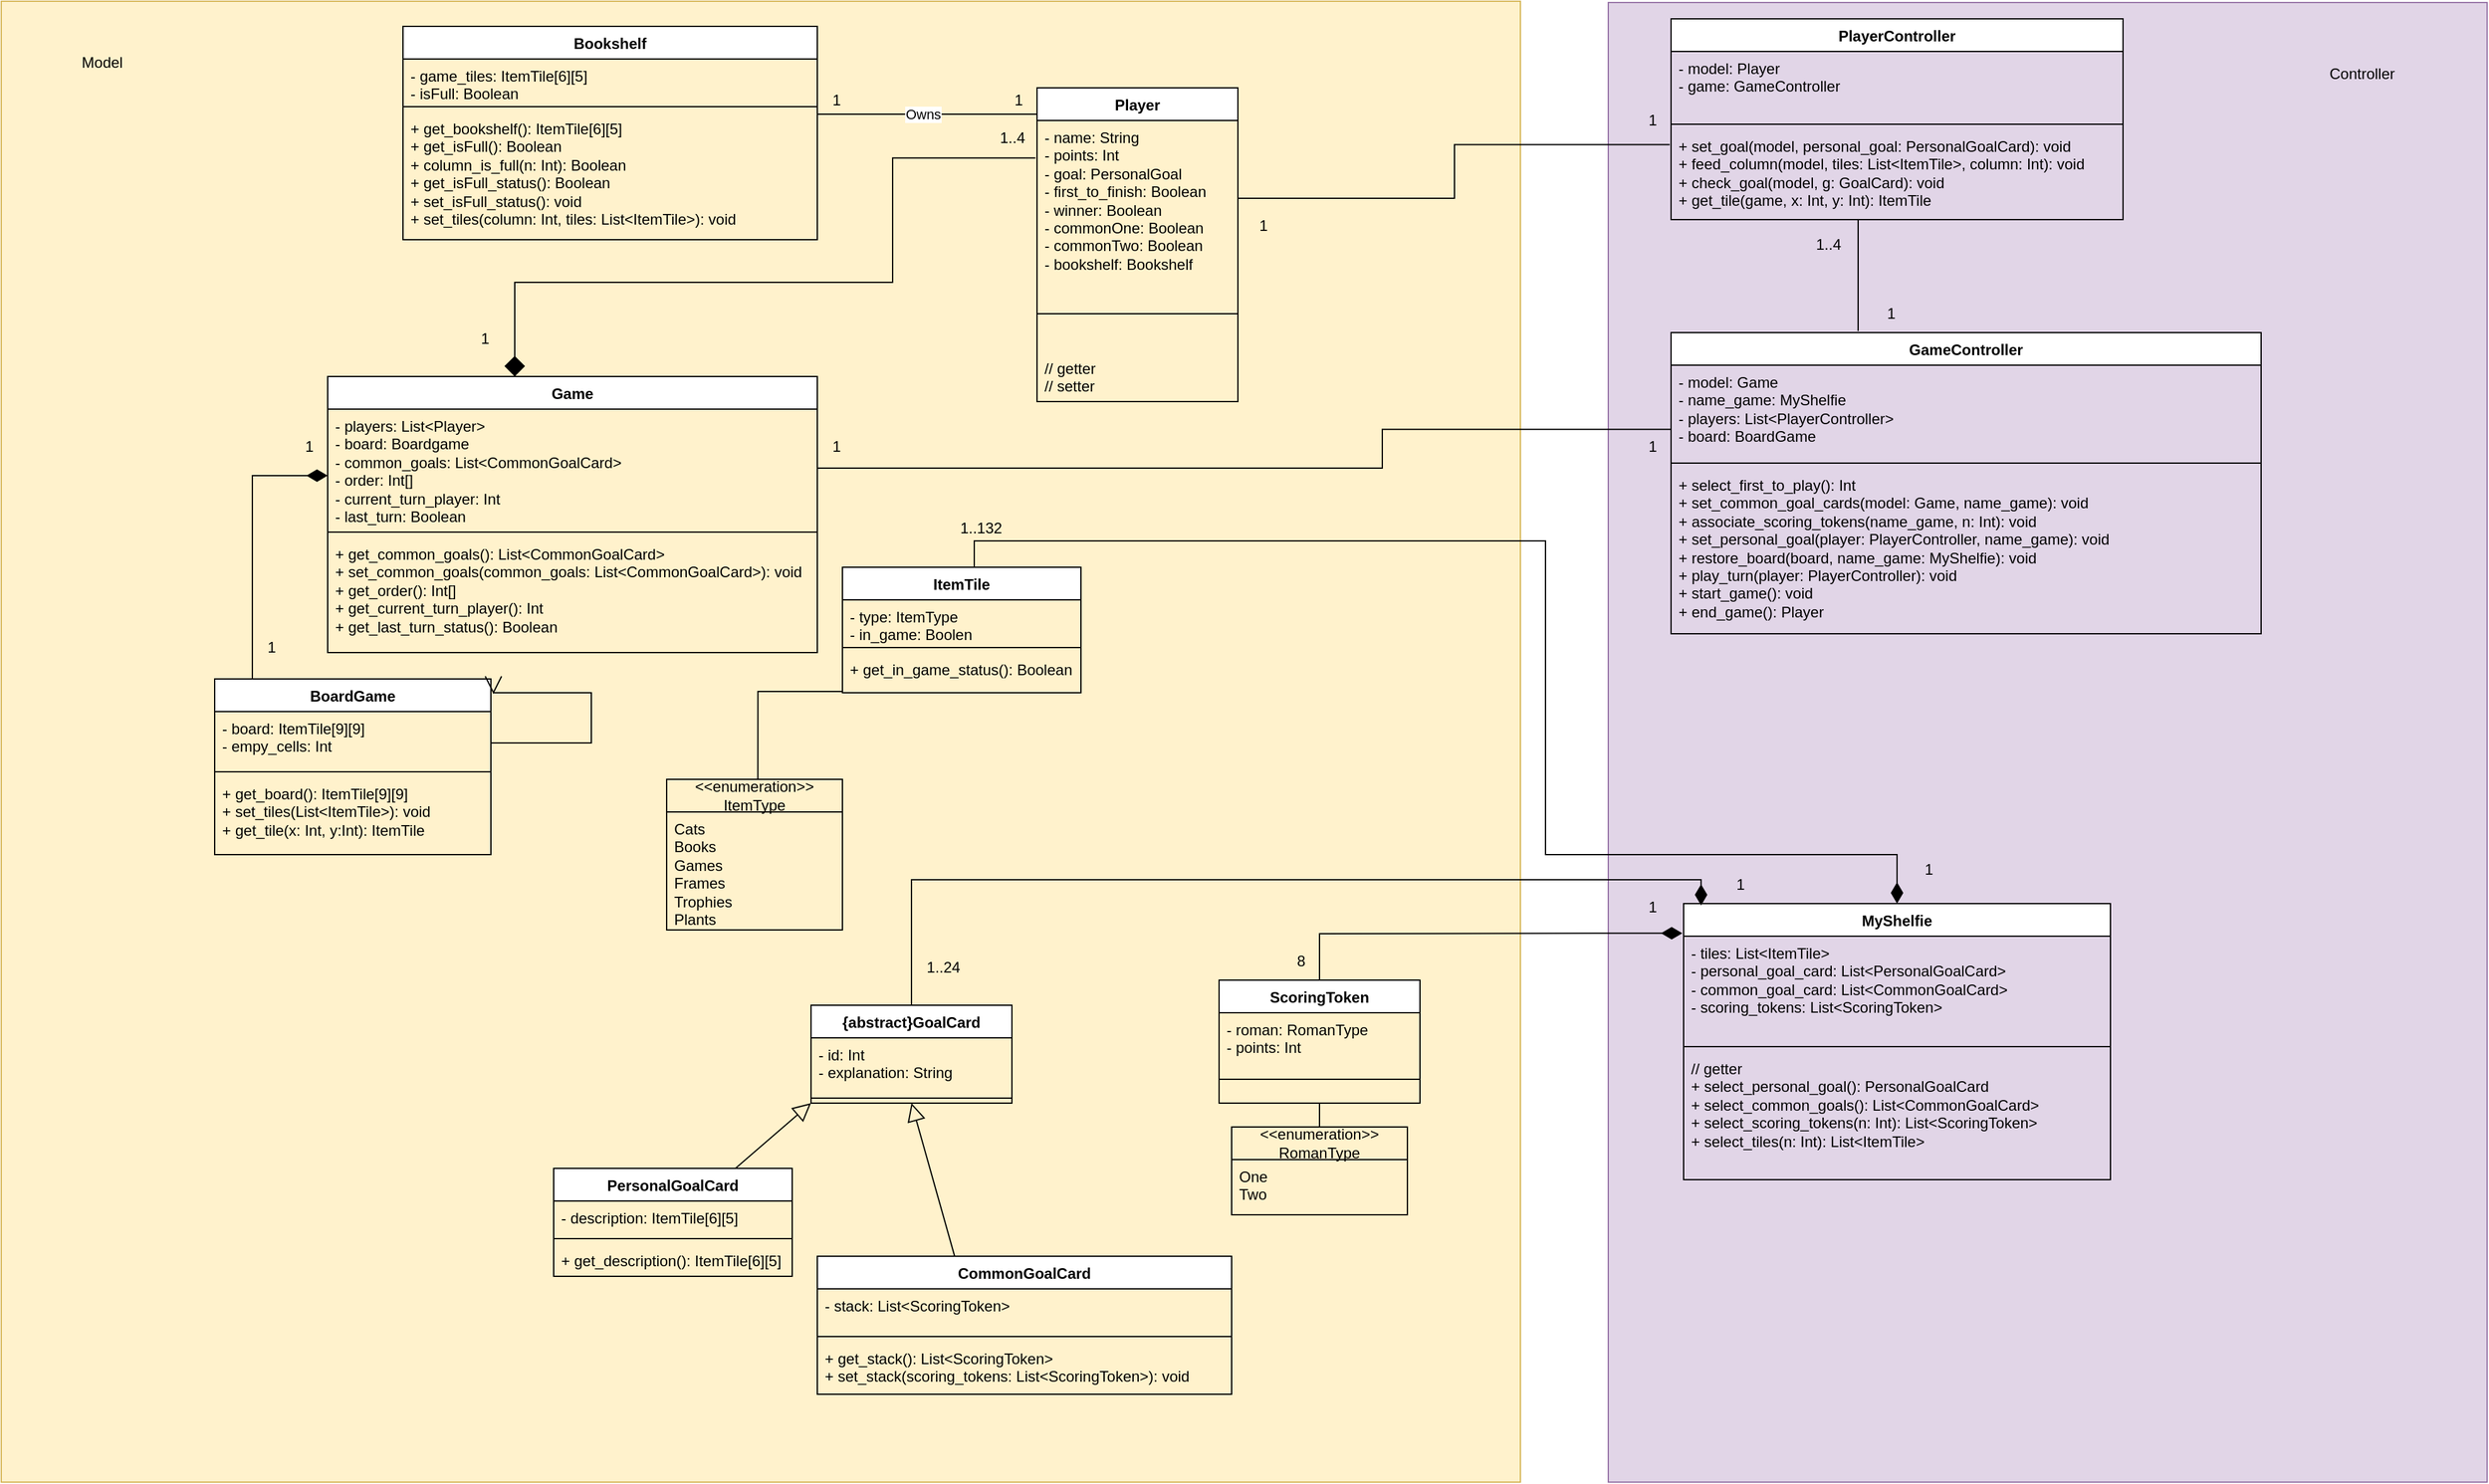 <mxfile version="21.1.0" type="device">
  <diagram id="C5RBs43oDa-KdzZeNtuy" name="Page-1">
    <mxGraphModel dx="2447" dy="657" grid="1" gridSize="10" guides="1" tooltips="1" connect="1" arrows="1" fold="1" page="1" pageScale="1" pageWidth="1200" pageHeight="1920" math="0" shadow="0">
      <root>
        <mxCell id="WIyWlLk6GJQsqaUBKTNV-0" />
        <mxCell id="WIyWlLk6GJQsqaUBKTNV-1" parent="WIyWlLk6GJQsqaUBKTNV-0" />
        <mxCell id="LxCdEj3KhAn1owsQFWz7-55" value="" style="rounded=0;whiteSpace=wrap;html=1;fillColor=#e1d5e7;strokeColor=#9673a6;" parent="WIyWlLk6GJQsqaUBKTNV-1" vertex="1">
          <mxGeometry x="120" y="101" width="700" height="1179" as="geometry" />
        </mxCell>
        <mxCell id="LxCdEj3KhAn1owsQFWz7-54" value="" style="rounded=0;whiteSpace=wrap;html=1;fillColor=#fff2cc;strokeColor=#d6b656;" parent="WIyWlLk6GJQsqaUBKTNV-1" vertex="1">
          <mxGeometry x="-1160" y="100" width="1210" height="1180" as="geometry" />
        </mxCell>
        <mxCell id="F1TSZy9JPkjAj7uRSwjA-4" value="GameController" style="swimlane;fontStyle=1;align=center;verticalAlign=top;childLayout=stackLayout;horizontal=1;startSize=26;horizontalStack=0;resizeParent=1;resizeParentMax=0;resizeLast=0;collapsible=1;marginBottom=0;whiteSpace=wrap;html=1;" parent="WIyWlLk6GJQsqaUBKTNV-1" vertex="1">
          <mxGeometry x="170" y="364" width="470" height="240" as="geometry" />
        </mxCell>
        <mxCell id="F1TSZy9JPkjAj7uRSwjA-5" value="- model: Game&lt;br&gt;-&amp;nbsp;name_game: MyShelfie&lt;br&gt;- players: List&amp;lt;PlayerController&amp;gt;&lt;br&gt;- board: BoardGame" style="text;strokeColor=none;fillColor=none;align=left;verticalAlign=top;spacingLeft=4;spacingRight=4;overflow=hidden;rotatable=0;points=[[0,0.5],[1,0.5]];portConstraint=eastwest;whiteSpace=wrap;html=1;" parent="F1TSZy9JPkjAj7uRSwjA-4" vertex="1">
          <mxGeometry y="26" width="470" height="74" as="geometry" />
        </mxCell>
        <mxCell id="F1TSZy9JPkjAj7uRSwjA-6" value="" style="line;strokeWidth=1;fillColor=none;align=left;verticalAlign=middle;spacingTop=-1;spacingLeft=3;spacingRight=3;rotatable=0;labelPosition=right;points=[];portConstraint=eastwest;strokeColor=inherit;" parent="F1TSZy9JPkjAj7uRSwjA-4" vertex="1">
          <mxGeometry y="100" width="470" height="8" as="geometry" />
        </mxCell>
        <mxCell id="F1TSZy9JPkjAj7uRSwjA-7" value="+ select_first_to_play(): Int&lt;br&gt;+ set_common_goal_cards(model: Game, name_game): void&lt;br&gt;+ associate_scoring_tokens(name_game, n: Int): void&lt;br&gt;+ set_personal_goal(player: PlayerController, name_game): void&lt;br&gt;+ restore_board(board, name_game: MyShelfie): void&lt;br&gt;+ play_turn(player: PlayerController): void&lt;br&gt;+ start_game(): void&lt;br&gt;+ end_game(): Player" style="text;strokeColor=none;fillColor=none;align=left;verticalAlign=top;spacingLeft=4;spacingRight=4;overflow=hidden;rotatable=0;points=[[0,0.5],[1,0.5]];portConstraint=eastwest;whiteSpace=wrap;html=1;" parent="F1TSZy9JPkjAj7uRSwjA-4" vertex="1">
          <mxGeometry y="108" width="470" height="132" as="geometry" />
        </mxCell>
        <mxCell id="F1TSZy9JPkjAj7uRSwjA-8" value="PlayerController" style="swimlane;fontStyle=1;align=center;verticalAlign=top;childLayout=stackLayout;horizontal=1;startSize=26;horizontalStack=0;resizeParent=1;resizeParentMax=0;resizeLast=0;collapsible=1;marginBottom=0;whiteSpace=wrap;html=1;" parent="WIyWlLk6GJQsqaUBKTNV-1" vertex="1">
          <mxGeometry x="170" y="114" width="360" height="160" as="geometry" />
        </mxCell>
        <mxCell id="F1TSZy9JPkjAj7uRSwjA-9" value="- model: Player&lt;br&gt;- game: GameController" style="text;strokeColor=none;fillColor=none;align=left;verticalAlign=top;spacingLeft=4;spacingRight=4;overflow=hidden;rotatable=0;points=[[0,0.5],[1,0.5]];portConstraint=eastwest;whiteSpace=wrap;html=1;" parent="F1TSZy9JPkjAj7uRSwjA-8" vertex="1">
          <mxGeometry y="26" width="360" height="54" as="geometry" />
        </mxCell>
        <mxCell id="F1TSZy9JPkjAj7uRSwjA-10" value="" style="line;strokeWidth=1;fillColor=none;align=left;verticalAlign=middle;spacingTop=-1;spacingLeft=3;spacingRight=3;rotatable=0;labelPosition=right;points=[];portConstraint=eastwest;strokeColor=inherit;" parent="F1TSZy9JPkjAj7uRSwjA-8" vertex="1">
          <mxGeometry y="80" width="360" height="8" as="geometry" />
        </mxCell>
        <mxCell id="F1TSZy9JPkjAj7uRSwjA-11" value="+ set_goal(model, personal_goal: PersonalGoalCard): void&lt;br&gt;+ feed_column(model, tiles: List&amp;lt;ItemTile&amp;gt;, column: Int): void&lt;br&gt;+ check_goal(model, g: GoalCard): void&lt;br&gt;+ get_tile(game, x: Int, y: Int): ItemTile" style="text;strokeColor=none;fillColor=none;align=left;verticalAlign=top;spacingLeft=4;spacingRight=4;overflow=hidden;rotatable=0;points=[[0,0.5],[1,0.5]];portConstraint=eastwest;whiteSpace=wrap;html=1;" parent="F1TSZy9JPkjAj7uRSwjA-8" vertex="1">
          <mxGeometry y="88" width="360" height="72" as="geometry" />
        </mxCell>
        <mxCell id="F1TSZy9JPkjAj7uRSwjA-12" value="BoardGame" style="swimlane;fontStyle=1;align=center;verticalAlign=top;childLayout=stackLayout;horizontal=1;startSize=26;horizontalStack=0;resizeParent=1;resizeParentMax=0;resizeLast=0;collapsible=1;marginBottom=0;whiteSpace=wrap;html=1;" parent="WIyWlLk6GJQsqaUBKTNV-1" vertex="1">
          <mxGeometry x="-990" y="640" width="220" height="140" as="geometry" />
        </mxCell>
        <mxCell id="F1TSZy9JPkjAj7uRSwjA-13" value="- board: ItemTile[9][9]&lt;br&gt;- empy_cells: Int" style="text;strokeColor=none;fillColor=none;align=left;verticalAlign=top;spacingLeft=4;spacingRight=4;overflow=hidden;rotatable=0;points=[[0,0.5],[1,0.5]];portConstraint=eastwest;whiteSpace=wrap;html=1;" parent="F1TSZy9JPkjAj7uRSwjA-12" vertex="1">
          <mxGeometry y="26" width="220" height="44" as="geometry" />
        </mxCell>
        <mxCell id="F1TSZy9JPkjAj7uRSwjA-14" value="" style="line;strokeWidth=1;fillColor=none;align=left;verticalAlign=middle;spacingTop=-1;spacingLeft=3;spacingRight=3;rotatable=0;labelPosition=right;points=[];portConstraint=eastwest;strokeColor=inherit;" parent="F1TSZy9JPkjAj7uRSwjA-12" vertex="1">
          <mxGeometry y="70" width="220" height="8" as="geometry" />
        </mxCell>
        <mxCell id="F1TSZy9JPkjAj7uRSwjA-15" value="+ get_board(): ItemTile[9][9]&lt;br&gt;+ set_tiles(List&amp;lt;ItemTile&amp;gt;): void&lt;br&gt;+ get_tile(x: Int, y:Int): ItemTile" style="text;strokeColor=none;fillColor=none;align=left;verticalAlign=top;spacingLeft=4;spacingRight=4;overflow=hidden;rotatable=0;points=[[0,0.5],[1,0.5]];portConstraint=eastwest;whiteSpace=wrap;html=1;" parent="F1TSZy9JPkjAj7uRSwjA-12" vertex="1">
          <mxGeometry y="78" width="220" height="62" as="geometry" />
        </mxCell>
        <mxCell id="F1TSZy9JPkjAj7uRSwjA-21" value="" style="endArrow=none;html=1;edgeStyle=orthogonalEdgeStyle;rounded=0;exitX=0.519;exitY=-0.004;exitDx=0;exitDy=0;exitPerimeter=0;entryX=0;entryY=0.5;entryDx=0;entryDy=0;" parent="WIyWlLk6GJQsqaUBKTNV-1" source="F1TSZy9JPkjAj7uRSwjA-24" target="5485dgcULY-4dK9w4wmy-19" edge="1">
          <mxGeometry relative="1" as="geometry">
            <mxPoint x="828" y="42" as="sourcePoint" />
            <mxPoint x="-295.64" y="406.936" as="targetPoint" />
            <Array as="points">
              <mxPoint x="-557" y="650" />
              <mxPoint x="-490" y="650" />
            </Array>
          </mxGeometry>
        </mxCell>
        <mxCell id="F1TSZy9JPkjAj7uRSwjA-24" value="&amp;lt;&amp;lt;enumeration&amp;gt;&amp;gt;&lt;br&gt;ItemType" style="swimlane;fontStyle=0;childLayout=stackLayout;horizontal=1;startSize=26;fillColor=none;horizontalStack=0;resizeParent=1;resizeParentMax=0;resizeLast=0;collapsible=1;marginBottom=0;whiteSpace=wrap;html=1;" parent="WIyWlLk6GJQsqaUBKTNV-1" vertex="1">
          <mxGeometry x="-630" y="720" width="140" height="120" as="geometry" />
        </mxCell>
        <mxCell id="F1TSZy9JPkjAj7uRSwjA-26" value="Cats&lt;br&gt;Books&lt;br&gt;Games&lt;br&gt;Frames&lt;br&gt;Trophies&lt;br&gt;Plants" style="text;strokeColor=none;fillColor=none;align=left;verticalAlign=top;spacingLeft=4;spacingRight=4;overflow=hidden;rotatable=0;points=[[0,0.5],[1,0.5]];portConstraint=eastwest;whiteSpace=wrap;html=1;" parent="F1TSZy9JPkjAj7uRSwjA-24" vertex="1">
          <mxGeometry y="26" width="140" height="94" as="geometry" />
        </mxCell>
        <mxCell id="F1TSZy9JPkjAj7uRSwjA-32" value="{abstract}GoalCard" style="swimlane;fontStyle=1;align=center;verticalAlign=top;childLayout=stackLayout;horizontal=1;startSize=26;horizontalStack=0;resizeParent=1;resizeParentMax=0;resizeLast=0;collapsible=1;marginBottom=0;whiteSpace=wrap;html=1;" parent="WIyWlLk6GJQsqaUBKTNV-1" vertex="1">
          <mxGeometry x="-515" y="900" width="160" height="78" as="geometry" />
        </mxCell>
        <mxCell id="F1TSZy9JPkjAj7uRSwjA-33" value="- id: Int&lt;br&gt;- explanation: String&lt;br&gt;" style="text;strokeColor=none;fillColor=none;align=left;verticalAlign=top;spacingLeft=4;spacingRight=4;overflow=hidden;rotatable=0;points=[[0,0.5],[1,0.5]];portConstraint=eastwest;whiteSpace=wrap;html=1;" parent="F1TSZy9JPkjAj7uRSwjA-32" vertex="1">
          <mxGeometry y="26" width="160" height="44" as="geometry" />
        </mxCell>
        <mxCell id="F1TSZy9JPkjAj7uRSwjA-34" value="" style="line;strokeWidth=1;fillColor=none;align=left;verticalAlign=middle;spacingTop=-1;spacingLeft=3;spacingRight=3;rotatable=0;labelPosition=right;points=[];portConstraint=eastwest;strokeColor=inherit;" parent="F1TSZy9JPkjAj7uRSwjA-32" vertex="1">
          <mxGeometry y="70" width="160" height="8" as="geometry" />
        </mxCell>
        <mxCell id="F1TSZy9JPkjAj7uRSwjA-44" value="" style="endArrow=block;endFill=0;endSize=12;html=1;rounded=0;entryX=0;entryY=1;entryDx=0;entryDy=0;" parent="WIyWlLk6GJQsqaUBKTNV-1" source="043dzVedjqYzm6RG9nR0-3" target="F1TSZy9JPkjAj7uRSwjA-32" edge="1">
          <mxGeometry width="160" relative="1" as="geometry">
            <mxPoint x="-590" y="1033" as="sourcePoint" />
            <mxPoint x="-225" y="560" as="targetPoint" />
          </mxGeometry>
        </mxCell>
        <mxCell id="F1TSZy9JPkjAj7uRSwjA-47" value="" style="endArrow=block;endFill=0;endSize=12;html=1;rounded=0;exitX=0.5;exitY=0;exitDx=0;exitDy=0;entryX=0.5;entryY=1;entryDx=0;entryDy=0;" parent="WIyWlLk6GJQsqaUBKTNV-1" target="F1TSZy9JPkjAj7uRSwjA-32" edge="1">
          <mxGeometry width="160" relative="1" as="geometry">
            <mxPoint x="-395" y="1120" as="sourcePoint" />
            <mxPoint x="-197.32" y="583.22" as="targetPoint" />
          </mxGeometry>
        </mxCell>
        <mxCell id="F1TSZy9JPkjAj7uRSwjA-48" value="ScoringToken" style="swimlane;fontStyle=1;align=center;verticalAlign=top;childLayout=stackLayout;horizontal=1;startSize=26;horizontalStack=0;resizeParent=1;resizeParentMax=0;resizeLast=0;collapsible=1;marginBottom=0;whiteSpace=wrap;html=1;" parent="WIyWlLk6GJQsqaUBKTNV-1" vertex="1">
          <mxGeometry x="-190" y="880" width="160" height="98" as="geometry" />
        </mxCell>
        <mxCell id="F1TSZy9JPkjAj7uRSwjA-49" value="- roman: RomanType&lt;br&gt;- points: Int" style="text;strokeColor=none;fillColor=none;align=left;verticalAlign=top;spacingLeft=4;spacingRight=4;overflow=hidden;rotatable=0;points=[[0,0.5],[1,0.5]];portConstraint=eastwest;whiteSpace=wrap;html=1;" parent="F1TSZy9JPkjAj7uRSwjA-48" vertex="1">
          <mxGeometry y="26" width="160" height="34" as="geometry" />
        </mxCell>
        <mxCell id="F1TSZy9JPkjAj7uRSwjA-50" value="" style="line;strokeWidth=1;fillColor=none;align=left;verticalAlign=middle;spacingTop=-1;spacingLeft=3;spacingRight=3;rotatable=0;labelPosition=right;points=[];portConstraint=eastwest;strokeColor=inherit;" parent="F1TSZy9JPkjAj7uRSwjA-48" vertex="1">
          <mxGeometry y="60" width="160" height="38" as="geometry" />
        </mxCell>
        <mxCell id="WYaVGc8kRW6vMjfflRtV-0" value="MyShelfie" style="swimlane;fontStyle=1;align=center;verticalAlign=top;childLayout=stackLayout;horizontal=1;startSize=26;horizontalStack=0;resizeParent=1;resizeParentMax=0;resizeLast=0;collapsible=1;marginBottom=0;whiteSpace=wrap;html=1;" parent="WIyWlLk6GJQsqaUBKTNV-1" vertex="1">
          <mxGeometry x="180" y="819" width="340" height="220" as="geometry" />
        </mxCell>
        <mxCell id="WYaVGc8kRW6vMjfflRtV-1" value="- tiles: List&amp;lt;ItemTile&amp;gt;&lt;br&gt;- personal_goal_card: List&amp;lt;PersonalGoalCard&amp;gt;&lt;br&gt;- common_goal_card: List&amp;lt;CommonGoalCard&amp;gt;&lt;br&gt;- scoring_tokens: List&amp;lt;ScoringToken&amp;gt;" style="text;strokeColor=none;fillColor=none;align=left;verticalAlign=top;spacingLeft=4;spacingRight=4;overflow=hidden;rotatable=0;points=[[0,0.5],[1,0.5]];portConstraint=eastwest;whiteSpace=wrap;html=1;" parent="WYaVGc8kRW6vMjfflRtV-0" vertex="1">
          <mxGeometry y="26" width="340" height="84" as="geometry" />
        </mxCell>
        <mxCell id="WYaVGc8kRW6vMjfflRtV-2" value="" style="line;strokeWidth=1;fillColor=none;align=left;verticalAlign=middle;spacingTop=-1;spacingLeft=3;spacingRight=3;rotatable=0;labelPosition=right;points=[];portConstraint=eastwest;strokeColor=inherit;" parent="WYaVGc8kRW6vMjfflRtV-0" vertex="1">
          <mxGeometry y="110" width="340" height="8" as="geometry" />
        </mxCell>
        <mxCell id="WYaVGc8kRW6vMjfflRtV-3" value="// getter&lt;br&gt;+ select_personal_goal(): PersonalGoalCard&lt;br&gt;+ select_common_goals(): List&amp;lt;CommonGoalCard&amp;gt;&lt;br&gt;+ select_scoring_tokens(n: Int): List&amp;lt;ScoringToken&amp;gt;&lt;br&gt;+ select_tiles(n: Int): List&amp;lt;ItemTile&amp;gt;" style="text;strokeColor=none;fillColor=none;align=left;verticalAlign=top;spacingLeft=4;spacingRight=4;overflow=hidden;rotatable=0;points=[[0,0.5],[1,0.5]];portConstraint=eastwest;whiteSpace=wrap;html=1;" parent="WYaVGc8kRW6vMjfflRtV-0" vertex="1">
          <mxGeometry y="118" width="340" height="102" as="geometry" />
        </mxCell>
        <mxCell id="WYaVGc8kRW6vMjfflRtV-4" value="&amp;lt;&amp;lt;enumeration&amp;gt;&amp;gt;&lt;br&gt;RomanType" style="swimlane;fontStyle=0;childLayout=stackLayout;horizontal=1;startSize=26;fillColor=none;horizontalStack=0;resizeParent=1;resizeParentMax=0;resizeLast=0;collapsible=1;marginBottom=0;whiteSpace=wrap;html=1;" parent="WIyWlLk6GJQsqaUBKTNV-1" vertex="1">
          <mxGeometry x="-180" y="997" width="140" height="70" as="geometry" />
        </mxCell>
        <mxCell id="WYaVGc8kRW6vMjfflRtV-5" value="One&lt;br&gt;Two" style="text;strokeColor=none;fillColor=none;align=left;verticalAlign=top;spacingLeft=4;spacingRight=4;overflow=hidden;rotatable=0;points=[[0,0.5],[1,0.5]];portConstraint=eastwest;whiteSpace=wrap;html=1;" parent="WYaVGc8kRW6vMjfflRtV-4" vertex="1">
          <mxGeometry y="26" width="140" height="44" as="geometry" />
        </mxCell>
        <mxCell id="WYaVGc8kRW6vMjfflRtV-53" value="" style="endArrow=none;html=1;edgeStyle=orthogonalEdgeStyle;rounded=0;exitX=0.5;exitY=0;exitDx=0;exitDy=0;entryX=0.5;entryY=1;entryDx=0;entryDy=0;" parent="WIyWlLk6GJQsqaUBKTNV-1" source="WYaVGc8kRW6vMjfflRtV-4" target="F1TSZy9JPkjAj7uRSwjA-48" edge="1">
          <mxGeometry relative="1" as="geometry">
            <mxPoint x="100" y="758.0" as="sourcePoint" />
            <mxPoint x="-14" y="759" as="targetPoint" />
          </mxGeometry>
        </mxCell>
        <mxCell id="5485dgcULY-4dK9w4wmy-4" value="" style="endArrow=none;html=1;endSize=12;startArrow=diamond;startSize=14;startFill=1;edgeStyle=orthogonalEdgeStyle;align=left;verticalAlign=bottom;rounded=0;endFill=0;exitX=0.382;exitY=0;exitDx=0;exitDy=0;exitPerimeter=0;entryX=-0.008;entryY=0.241;entryDx=0;entryDy=0;entryPerimeter=0;" parent="WIyWlLk6GJQsqaUBKTNV-1" source="LUPm3Ng8WnMKW6dec9mH-1" target="LUPm3Ng8WnMKW6dec9mH-8" edge="1">
          <mxGeometry x="-0.91" y="-35" relative="1" as="geometry">
            <mxPoint x="-670" y="304" as="sourcePoint" />
            <mxPoint x="-390" y="254" as="targetPoint" />
            <mxPoint as="offset" />
            <Array as="points">
              <mxPoint x="-751" y="324" />
              <mxPoint x="-450" y="324" />
              <mxPoint x="-450" y="225" />
            </Array>
          </mxGeometry>
        </mxCell>
        <mxCell id="5485dgcULY-4dK9w4wmy-5" value="1..4" style="text;html=1;align=center;verticalAlign=middle;resizable=0;points=[];autosize=1;strokeColor=none;fillColor=none;" parent="WIyWlLk6GJQsqaUBKTNV-1" vertex="1">
          <mxGeometry x="-375" y="194" width="40" height="30" as="geometry" />
        </mxCell>
        <mxCell id="5485dgcULY-4dK9w4wmy-6" value="1" style="text;html=1;align=center;verticalAlign=middle;resizable=0;points=[];autosize=1;strokeColor=none;fillColor=none;" parent="WIyWlLk6GJQsqaUBKTNV-1" vertex="1">
          <mxGeometry x="-790" y="354" width="30" height="30" as="geometry" />
        </mxCell>
        <mxCell id="5485dgcULY-4dK9w4wmy-12" value="Owns" style="endArrow=none;html=1;endSize=12;startArrow=none;startSize=14;startFill=0;edgeStyle=orthogonalEdgeStyle;rounded=0;endFill=0;entryX=-0.002;entryY=0.084;entryDx=0;entryDy=0;entryPerimeter=0;" parent="WIyWlLk6GJQsqaUBKTNV-1" target="LUPm3Ng8WnMKW6dec9mH-7" edge="1">
          <mxGeometry relative="1" as="geometry">
            <mxPoint x="-510" y="183" as="sourcePoint" />
            <mxPoint x="-390" y="174" as="targetPoint" />
            <Array as="points">
              <mxPoint x="-510" y="190" />
            </Array>
          </mxGeometry>
        </mxCell>
        <mxCell id="5485dgcULY-4dK9w4wmy-16" value="1" style="text;html=1;align=center;verticalAlign=middle;resizable=0;points=[];autosize=1;strokeColor=none;fillColor=none;" parent="WIyWlLk6GJQsqaUBKTNV-1" vertex="1">
          <mxGeometry x="-510" y="164" width="30" height="30" as="geometry" />
        </mxCell>
        <mxCell id="5485dgcULY-4dK9w4wmy-17" value="1" style="text;html=1;align=center;verticalAlign=middle;resizable=0;points=[];autosize=1;strokeColor=none;fillColor=none;" parent="WIyWlLk6GJQsqaUBKTNV-1" vertex="1">
          <mxGeometry x="-365" y="164" width="30" height="30" as="geometry" />
        </mxCell>
        <mxCell id="5485dgcULY-4dK9w4wmy-19" value="ItemTile" style="swimlane;fontStyle=1;align=center;verticalAlign=top;childLayout=stackLayout;horizontal=1;startSize=26;horizontalStack=0;resizeParent=1;resizeParentMax=0;resizeLast=0;collapsible=1;marginBottom=0;whiteSpace=wrap;html=1;" parent="WIyWlLk6GJQsqaUBKTNV-1" vertex="1">
          <mxGeometry x="-490" y="551" width="190" height="100" as="geometry" />
        </mxCell>
        <mxCell id="5485dgcULY-4dK9w4wmy-20" value="- type: ItemType&lt;br&gt;- in_game: Boolen" style="text;strokeColor=none;fillColor=none;align=left;verticalAlign=top;spacingLeft=4;spacingRight=4;overflow=hidden;rotatable=0;points=[[0,0.5],[1,0.5]];portConstraint=eastwest;whiteSpace=wrap;html=1;" parent="5485dgcULY-4dK9w4wmy-19" vertex="1">
          <mxGeometry y="26" width="190" height="34" as="geometry" />
        </mxCell>
        <mxCell id="5485dgcULY-4dK9w4wmy-21" value="" style="line;strokeWidth=1;fillColor=none;align=left;verticalAlign=middle;spacingTop=-1;spacingLeft=3;spacingRight=3;rotatable=0;labelPosition=right;points=[];portConstraint=eastwest;strokeColor=inherit;" parent="5485dgcULY-4dK9w4wmy-19" vertex="1">
          <mxGeometry y="60" width="190" height="8" as="geometry" />
        </mxCell>
        <mxCell id="5485dgcULY-4dK9w4wmy-22" value="+ get_in_game_status(): Boolean" style="text;strokeColor=none;fillColor=none;align=left;verticalAlign=top;spacingLeft=4;spacingRight=4;overflow=hidden;rotatable=0;points=[[0,0.5],[1,0.5]];portConstraint=eastwest;whiteSpace=wrap;html=1;" parent="5485dgcULY-4dK9w4wmy-19" vertex="1">
          <mxGeometry y="68" width="190" height="32" as="geometry" />
        </mxCell>
        <mxCell id="5485dgcULY-4dK9w4wmy-37" value="CommonGoalCard" style="swimlane;fontStyle=1;align=center;verticalAlign=top;childLayout=stackLayout;horizontal=1;startSize=26;horizontalStack=0;resizeParent=1;resizeParentMax=0;resizeLast=0;collapsible=1;marginBottom=0;whiteSpace=wrap;html=1;" parent="WIyWlLk6GJQsqaUBKTNV-1" vertex="1">
          <mxGeometry x="-510" y="1100" width="330" height="110" as="geometry" />
        </mxCell>
        <mxCell id="5485dgcULY-4dK9w4wmy-38" value="- stack: List&amp;lt;ScoringToken&amp;gt;&lt;br&gt;" style="text;strokeColor=none;fillColor=none;align=left;verticalAlign=top;spacingLeft=4;spacingRight=4;overflow=hidden;rotatable=0;points=[[0,0.5],[1,0.5]];portConstraint=eastwest;whiteSpace=wrap;html=1;" parent="5485dgcULY-4dK9w4wmy-37" vertex="1">
          <mxGeometry y="26" width="330" height="34" as="geometry" />
        </mxCell>
        <mxCell id="5485dgcULY-4dK9w4wmy-39" value="" style="line;strokeWidth=1;fillColor=none;align=left;verticalAlign=middle;spacingTop=-1;spacingLeft=3;spacingRight=3;rotatable=0;labelPosition=right;points=[];portConstraint=eastwest;strokeColor=inherit;" parent="5485dgcULY-4dK9w4wmy-37" vertex="1">
          <mxGeometry y="60" width="330" height="8" as="geometry" />
        </mxCell>
        <mxCell id="5485dgcULY-4dK9w4wmy-40" value="+ get_stack(): List&amp;lt;ScoringToken&amp;gt;&lt;br&gt;+ set_stack(scoring_tokens: List&amp;lt;ScoringToken&amp;gt;): void" style="text;strokeColor=none;fillColor=none;align=left;verticalAlign=top;spacingLeft=4;spacingRight=4;overflow=hidden;rotatable=0;points=[[0,0.5],[1,0.5]];portConstraint=eastwest;whiteSpace=wrap;html=1;" parent="5485dgcULY-4dK9w4wmy-37" vertex="1">
          <mxGeometry y="68" width="330" height="42" as="geometry" />
        </mxCell>
        <mxCell id="5485dgcULY-4dK9w4wmy-42" value="1" style="text;html=1;align=center;verticalAlign=middle;resizable=0;points=[];autosize=1;strokeColor=none;fillColor=none;" parent="WIyWlLk6GJQsqaUBKTNV-1" vertex="1">
          <mxGeometry x="-960" y="600" width="30" height="30" as="geometry" />
        </mxCell>
        <mxCell id="LUPm3Ng8WnMKW6dec9mH-1" value="Game" style="swimlane;fontStyle=1;align=center;verticalAlign=top;childLayout=stackLayout;horizontal=1;startSize=26;horizontalStack=0;resizeParent=1;resizeParentMax=0;resizeLast=0;collapsible=1;marginBottom=0;whiteSpace=wrap;html=1;" parent="WIyWlLk6GJQsqaUBKTNV-1" vertex="1">
          <mxGeometry x="-900" y="399" width="390" height="220" as="geometry" />
        </mxCell>
        <mxCell id="LUPm3Ng8WnMKW6dec9mH-2" value="- players: List&amp;lt;Player&amp;gt;&lt;br&gt;- board: Boardgame&lt;br&gt;- common_goals: List&amp;lt;CommonGoalCard&amp;gt;&lt;br&gt;- order: Int[]&lt;br&gt;- current_turn_player: Int&lt;br&gt;- last_turn: Boolean" style="text;strokeColor=none;fillColor=none;align=left;verticalAlign=top;spacingLeft=4;spacingRight=4;overflow=hidden;rotatable=0;points=[[0,0.5],[1,0.5]];portConstraint=eastwest;whiteSpace=wrap;html=1;" parent="LUPm3Ng8WnMKW6dec9mH-1" vertex="1">
          <mxGeometry y="26" width="390" height="94" as="geometry" />
        </mxCell>
        <mxCell id="LUPm3Ng8WnMKW6dec9mH-3" value="" style="line;strokeWidth=1;fillColor=none;align=left;verticalAlign=middle;spacingTop=-1;spacingLeft=3;spacingRight=3;rotatable=0;labelPosition=right;points=[];portConstraint=eastwest;strokeColor=inherit;" parent="LUPm3Ng8WnMKW6dec9mH-1" vertex="1">
          <mxGeometry y="120" width="390" height="8" as="geometry" />
        </mxCell>
        <mxCell id="LUPm3Ng8WnMKW6dec9mH-4" value="+ get_common_goals(): List&amp;lt;CommonGoalCard&amp;gt;&lt;br&gt;+ set_common_goals(common_goals: List&amp;lt;CommonGoalCard&amp;gt;): void&lt;br&gt;+ get_order(): Int[]&lt;br&gt;+ get_current_turn_player(): Int&lt;br&gt;+ get_last_turn_status(): Boolean" style="text;strokeColor=none;fillColor=none;align=left;verticalAlign=top;spacingLeft=4;spacingRight=4;overflow=hidden;rotatable=0;points=[[0,0.5],[1,0.5]];portConstraint=eastwest;whiteSpace=wrap;html=1;" parent="LUPm3Ng8WnMKW6dec9mH-1" vertex="1">
          <mxGeometry y="128" width="390" height="92" as="geometry" />
        </mxCell>
        <mxCell id="LUPm3Ng8WnMKW6dec9mH-7" value="Player" style="swimlane;fontStyle=1;align=center;verticalAlign=top;childLayout=stackLayout;horizontal=1;startSize=26;horizontalStack=0;resizeParent=1;resizeParentMax=0;resizeLast=0;collapsible=1;marginBottom=0;whiteSpace=wrap;html=1;" parent="WIyWlLk6GJQsqaUBKTNV-1" vertex="1">
          <mxGeometry x="-335" y="169" width="160" height="250" as="geometry" />
        </mxCell>
        <mxCell id="LUPm3Ng8WnMKW6dec9mH-8" value="- name: String&lt;br&gt;- points: Int&lt;br&gt;- goal: PersonalGoal&lt;br&gt;- first_to_finish: Boolean&lt;br&gt;- winner: Boolean&lt;br&gt;- commonOne: Boolean&lt;br&gt;- commonTwo: Boolean&lt;br&gt;- bookshelf: Bookshelf" style="text;strokeColor=none;fillColor=none;align=left;verticalAlign=top;spacingLeft=4;spacingRight=4;overflow=hidden;rotatable=0;points=[[0,0.5],[1,0.5]];portConstraint=eastwest;whiteSpace=wrap;html=1;" parent="LUPm3Ng8WnMKW6dec9mH-7" vertex="1">
          <mxGeometry y="26" width="160" height="124" as="geometry" />
        </mxCell>
        <mxCell id="LUPm3Ng8WnMKW6dec9mH-9" value="" style="line;strokeWidth=1;fillColor=none;align=left;verticalAlign=middle;spacingTop=-1;spacingLeft=3;spacingRight=3;rotatable=0;labelPosition=right;points=[];portConstraint=eastwest;strokeColor=inherit;" parent="LUPm3Ng8WnMKW6dec9mH-7" vertex="1">
          <mxGeometry y="150" width="160" height="60" as="geometry" />
        </mxCell>
        <mxCell id="LUPm3Ng8WnMKW6dec9mH-10" value="// getter&lt;br&gt;// setter" style="text;strokeColor=none;fillColor=none;align=left;verticalAlign=top;spacingLeft=4;spacingRight=4;overflow=hidden;rotatable=0;points=[[0,0.5],[1,0.5]];portConstraint=eastwest;whiteSpace=wrap;html=1;" parent="LUPm3Ng8WnMKW6dec9mH-7" vertex="1">
          <mxGeometry y="210" width="160" height="40" as="geometry" />
        </mxCell>
        <mxCell id="LxCdEj3KhAn1owsQFWz7-6" value="Bookshelf" style="swimlane;fontStyle=1;align=center;verticalAlign=top;childLayout=stackLayout;horizontal=1;startSize=26;horizontalStack=0;resizeParent=1;resizeParentMax=0;resizeLast=0;collapsible=1;marginBottom=0;whiteSpace=wrap;html=1;" parent="WIyWlLk6GJQsqaUBKTNV-1" vertex="1">
          <mxGeometry x="-840" y="120" width="330" height="170" as="geometry" />
        </mxCell>
        <mxCell id="LxCdEj3KhAn1owsQFWz7-7" value="- game_tiles: ItemTile[6][5]&lt;br style=&quot;border-color: var(--border-color);&quot;&gt;- isFull: Boolean" style="text;strokeColor=none;fillColor=none;align=left;verticalAlign=top;spacingLeft=4;spacingRight=4;overflow=hidden;rotatable=0;points=[[0,0.5],[1,0.5]];portConstraint=eastwest;whiteSpace=wrap;html=1;" parent="LxCdEj3KhAn1owsQFWz7-6" vertex="1">
          <mxGeometry y="26" width="330" height="34" as="geometry" />
        </mxCell>
        <mxCell id="LxCdEj3KhAn1owsQFWz7-8" value="" style="line;strokeWidth=1;fillColor=none;align=left;verticalAlign=middle;spacingTop=-1;spacingLeft=3;spacingRight=3;rotatable=0;labelPosition=right;points=[];portConstraint=eastwest;strokeColor=inherit;" parent="LxCdEj3KhAn1owsQFWz7-6" vertex="1">
          <mxGeometry y="60" width="330" height="8" as="geometry" />
        </mxCell>
        <mxCell id="LxCdEj3KhAn1owsQFWz7-9" value="+ get_bookshelf(): ItemTile[6][5]&lt;br&gt;+ get_isFull(): Boolean&lt;br&gt;+ column_is_full(n: Int): Boolean&lt;br&gt;+ get_isFull_status(): Boolean&lt;br style=&quot;border-color: var(--border-color);&quot;&gt;+ set_isFull_status(): void&lt;br&gt;+ set_tiles(column: Int, tiles: List&amp;lt;ItemTile&amp;gt;): void" style="text;strokeColor=none;fillColor=none;align=left;verticalAlign=top;spacingLeft=4;spacingRight=4;overflow=hidden;rotatable=0;points=[[0,0.5],[1,0.5]];portConstraint=eastwest;whiteSpace=wrap;html=1;" parent="LxCdEj3KhAn1owsQFWz7-6" vertex="1">
          <mxGeometry y="68" width="330" height="102" as="geometry" />
        </mxCell>
        <mxCell id="LxCdEj3KhAn1owsQFWz7-24" value="" style="endArrow=none;html=1;endSize=12;startArrow=diamondThin;startSize=14;startFill=1;edgeStyle=orthogonalEdgeStyle;align=left;verticalAlign=bottom;rounded=0;endFill=0;" parent="WIyWlLk6GJQsqaUBKTNV-1" edge="1">
          <mxGeometry x="-0.713" y="-20" relative="1" as="geometry">
            <mxPoint x="-900" y="478" as="sourcePoint" />
            <mxPoint x="-960" y="640" as="targetPoint" />
            <Array as="points">
              <mxPoint x="-960" y="478" />
              <mxPoint x="-960" y="640" />
            </Array>
            <mxPoint as="offset" />
          </mxGeometry>
        </mxCell>
        <mxCell id="LxCdEj3KhAn1owsQFWz7-35" value="1" style="text;html=1;align=center;verticalAlign=middle;resizable=0;points=[];autosize=1;strokeColor=none;fillColor=none;" parent="WIyWlLk6GJQsqaUBKTNV-1" vertex="1">
          <mxGeometry x="-510" y="440" width="30" height="30" as="geometry" />
        </mxCell>
        <mxCell id="LxCdEj3KhAn1owsQFWz7-36" value="1" style="text;html=1;align=center;verticalAlign=middle;resizable=0;points=[];autosize=1;strokeColor=none;fillColor=none;" parent="WIyWlLk6GJQsqaUBKTNV-1" vertex="1">
          <mxGeometry x="140" y="180" width="30" height="30" as="geometry" />
        </mxCell>
        <mxCell id="LxCdEj3KhAn1owsQFWz7-37" value="1" style="text;html=1;align=center;verticalAlign=middle;resizable=0;points=[];autosize=1;strokeColor=none;fillColor=none;" parent="WIyWlLk6GJQsqaUBKTNV-1" vertex="1">
          <mxGeometry x="-170" y="264" width="30" height="30" as="geometry" />
        </mxCell>
        <mxCell id="LxCdEj3KhAn1owsQFWz7-38" value="1" style="text;html=1;align=center;verticalAlign=middle;resizable=0;points=[];autosize=1;strokeColor=none;fillColor=none;" parent="WIyWlLk6GJQsqaUBKTNV-1" vertex="1">
          <mxGeometry x="140" y="440" width="30" height="30" as="geometry" />
        </mxCell>
        <mxCell id="LxCdEj3KhAn1owsQFWz7-45" value="Model" style="text;html=1;align=center;verticalAlign=middle;resizable=0;points=[];autosize=1;strokeColor=none;fillColor=none;" parent="WIyWlLk6GJQsqaUBKTNV-1" vertex="1">
          <mxGeometry x="-1110" y="134" width="60" height="30" as="geometry" />
        </mxCell>
        <mxCell id="LxCdEj3KhAn1owsQFWz7-47" value="Controller" style="text;html=1;align=center;verticalAlign=middle;resizable=0;points=[];autosize=1;strokeColor=none;fillColor=none;" parent="WIyWlLk6GJQsqaUBKTNV-1" vertex="1">
          <mxGeometry x="680" y="143" width="80" height="30" as="geometry" />
        </mxCell>
        <mxCell id="LxCdEj3KhAn1owsQFWz7-48" value="1" style="text;html=1;align=center;verticalAlign=middle;resizable=0;points=[];autosize=1;strokeColor=none;fillColor=none;" parent="WIyWlLk6GJQsqaUBKTNV-1" vertex="1">
          <mxGeometry x="-930" y="440" width="30" height="30" as="geometry" />
        </mxCell>
        <mxCell id="LxCdEj3KhAn1owsQFWz7-51" value="1..4" style="text;html=1;align=center;verticalAlign=middle;resizable=0;points=[];autosize=1;strokeColor=none;fillColor=none;" parent="WIyWlLk6GJQsqaUBKTNV-1" vertex="1">
          <mxGeometry x="275" y="279" width="40" height="30" as="geometry" />
        </mxCell>
        <mxCell id="LxCdEj3KhAn1owsQFWz7-52" value="1" style="text;html=1;align=center;verticalAlign=middle;resizable=0;points=[];autosize=1;strokeColor=none;fillColor=none;" parent="WIyWlLk6GJQsqaUBKTNV-1" vertex="1">
          <mxGeometry x="330" y="334" width="30" height="30" as="geometry" />
        </mxCell>
        <mxCell id="qMTZztqbVmjpggIGg35s-0" value="" style="endArrow=none;html=1;endSize=12;startArrow=diamondThin;startSize=14;startFill=1;edgeStyle=orthogonalEdgeStyle;align=left;verticalAlign=bottom;rounded=0;endFill=0;entryX=0.5;entryY=0;entryDx=0;entryDy=0;exitX=-0.003;exitY=-0.028;exitDx=0;exitDy=0;exitPerimeter=0;" parent="WIyWlLk6GJQsqaUBKTNV-1" source="WYaVGc8kRW6vMjfflRtV-1" target="F1TSZy9JPkjAj7uRSwjA-48" edge="1">
          <mxGeometry x="-0.713" y="-20" relative="1" as="geometry">
            <mxPoint x="-140" y="620" as="sourcePoint" />
            <mxPoint x="-140" y="732" as="targetPoint" />
            <Array as="points">
              <mxPoint x="160" y="843" />
              <mxPoint x="-110" y="843" />
            </Array>
            <mxPoint as="offset" />
          </mxGeometry>
        </mxCell>
        <mxCell id="qMTZztqbVmjpggIGg35s-1" value="" style="endArrow=none;html=1;endSize=12;startArrow=diamondThin;startSize=14;startFill=1;edgeStyle=orthogonalEdgeStyle;align=left;verticalAlign=bottom;rounded=0;endFill=0;entryX=0.5;entryY=0;entryDx=0;entryDy=0;exitX=0.041;exitY=0.007;exitDx=0;exitDy=0;exitPerimeter=0;" parent="WIyWlLk6GJQsqaUBKTNV-1" source="WYaVGc8kRW6vMjfflRtV-0" target="F1TSZy9JPkjAj7uRSwjA-32" edge="1">
          <mxGeometry x="-0.713" y="-20" relative="1" as="geometry">
            <mxPoint x="-224.5" y="725" as="sourcePoint" />
            <mxPoint x="-224.5" y="837" as="targetPoint" />
            <Array as="points">
              <mxPoint x="194" y="800" />
              <mxPoint x="-435" y="800" />
            </Array>
            <mxPoint as="offset" />
          </mxGeometry>
        </mxCell>
        <mxCell id="qMTZztqbVmjpggIGg35s-2" value="" style="endArrow=none;html=1;endSize=12;startArrow=diamondThin;startSize=14;startFill=1;edgeStyle=orthogonalEdgeStyle;align=left;verticalAlign=bottom;rounded=0;endFill=0;entryX=0.5;entryY=0;entryDx=0;entryDy=0;" parent="WIyWlLk6GJQsqaUBKTNV-1" source="WYaVGc8kRW6vMjfflRtV-0" target="5485dgcULY-4dK9w4wmy-19" edge="1">
          <mxGeometry x="-0.713" y="-20" relative="1" as="geometry">
            <mxPoint x="-250" y="520" as="sourcePoint" />
            <mxPoint x="-250" y="632" as="targetPoint" />
            <Array as="points">
              <mxPoint x="350" y="780" />
              <mxPoint x="70" y="780" />
              <mxPoint x="70" y="530" />
              <mxPoint x="-385" y="530" />
              <mxPoint x="-385" y="551" />
            </Array>
            <mxPoint as="offset" />
          </mxGeometry>
        </mxCell>
        <mxCell id="qMTZztqbVmjpggIGg35s-3" value="1" style="text;html=1;align=center;verticalAlign=middle;resizable=0;points=[];autosize=1;strokeColor=none;fillColor=none;" parent="WIyWlLk6GJQsqaUBKTNV-1" vertex="1">
          <mxGeometry x="140" y="807" width="30" height="30" as="geometry" />
        </mxCell>
        <mxCell id="qMTZztqbVmjpggIGg35s-4" value="8" style="text;html=1;align=center;verticalAlign=middle;resizable=0;points=[];autosize=1;strokeColor=none;fillColor=none;" parent="WIyWlLk6GJQsqaUBKTNV-1" vertex="1">
          <mxGeometry x="-140" y="850" width="30" height="30" as="geometry" />
        </mxCell>
        <mxCell id="qMTZztqbVmjpggIGg35s-5" value="1" style="text;html=1;align=center;verticalAlign=middle;resizable=0;points=[];autosize=1;strokeColor=none;fillColor=none;" parent="WIyWlLk6GJQsqaUBKTNV-1" vertex="1">
          <mxGeometry x="360" y="777" width="30" height="30" as="geometry" />
        </mxCell>
        <mxCell id="qMTZztqbVmjpggIGg35s-6" value="1" style="text;html=1;align=center;verticalAlign=middle;resizable=0;points=[];autosize=1;strokeColor=none;fillColor=none;" parent="WIyWlLk6GJQsqaUBKTNV-1" vertex="1">
          <mxGeometry x="210" y="789" width="30" height="30" as="geometry" />
        </mxCell>
        <mxCell id="qMTZztqbVmjpggIGg35s-8" value="1..24" style="text;html=1;align=center;verticalAlign=middle;resizable=0;points=[];autosize=1;strokeColor=none;fillColor=none;" parent="WIyWlLk6GJQsqaUBKTNV-1" vertex="1">
          <mxGeometry x="-435" y="855" width="50" height="30" as="geometry" />
        </mxCell>
        <mxCell id="qMTZztqbVmjpggIGg35s-9" value="1..132" style="text;html=1;align=center;verticalAlign=middle;resizable=0;points=[];autosize=1;strokeColor=none;fillColor=none;" parent="WIyWlLk6GJQsqaUBKTNV-1" vertex="1">
          <mxGeometry x="-410" y="505" width="60" height="30" as="geometry" />
        </mxCell>
        <mxCell id="043dzVedjqYzm6RG9nR0-0" style="edgeStyle=orthogonalEdgeStyle;rounded=0;orthogonalLoop=1;jettySize=auto;html=1;entryX=-0.003;entryY=0.171;entryDx=0;entryDy=0;entryPerimeter=0;endArrow=none;endFill=0;" edge="1" parent="WIyWlLk6GJQsqaUBKTNV-1" source="LUPm3Ng8WnMKW6dec9mH-8" target="F1TSZy9JPkjAj7uRSwjA-11">
          <mxGeometry relative="1" as="geometry" />
        </mxCell>
        <mxCell id="043dzVedjqYzm6RG9nR0-1" style="edgeStyle=orthogonalEdgeStyle;rounded=0;orthogonalLoop=1;jettySize=auto;html=1;entryX=0;entryY=0.691;entryDx=0;entryDy=0;entryPerimeter=0;endArrow=none;endFill=0;" edge="1" parent="WIyWlLk6GJQsqaUBKTNV-1" source="LUPm3Ng8WnMKW6dec9mH-2" target="F1TSZy9JPkjAj7uRSwjA-5">
          <mxGeometry relative="1" as="geometry">
            <Array as="points">
              <mxPoint x="-60" y="472" />
              <mxPoint x="-60" y="441" />
            </Array>
          </mxGeometry>
        </mxCell>
        <mxCell id="043dzVedjqYzm6RG9nR0-2" style="edgeStyle=orthogonalEdgeStyle;rounded=0;orthogonalLoop=1;jettySize=auto;html=1;entryX=1.008;entryY=0.073;entryDx=0;entryDy=0;entryPerimeter=0;startArrow=none;startFill=0;strokeWidth=1;startSize=14;endSize=12;endArrow=open;endFill=0;" edge="1" parent="WIyWlLk6GJQsqaUBKTNV-1">
          <mxGeometry relative="1" as="geometry">
            <mxPoint x="-770" y="691" as="sourcePoint" />
            <Array as="points">
              <mxPoint x="-690" y="691" />
              <mxPoint x="-690" y="651" />
              <mxPoint x="-768" y="651" />
            </Array>
            <mxPoint x="-768" y="652" as="targetPoint" />
          </mxGeometry>
        </mxCell>
        <mxCell id="043dzVedjqYzm6RG9nR0-3" value="PersonalGoalCard" style="swimlane;fontStyle=1;align=center;verticalAlign=top;childLayout=stackLayout;horizontal=1;startSize=26;horizontalStack=0;resizeParent=1;resizeParentMax=0;resizeLast=0;collapsible=1;marginBottom=0;whiteSpace=wrap;html=1;" vertex="1" parent="WIyWlLk6GJQsqaUBKTNV-1">
          <mxGeometry x="-720" y="1030" width="190" height="86" as="geometry" />
        </mxCell>
        <mxCell id="043dzVedjqYzm6RG9nR0-4" value="- description: ItemTile[6][5]" style="text;strokeColor=none;fillColor=none;align=left;verticalAlign=top;spacingLeft=4;spacingRight=4;overflow=hidden;rotatable=0;points=[[0,0.5],[1,0.5]];portConstraint=eastwest;whiteSpace=wrap;html=1;" vertex="1" parent="043dzVedjqYzm6RG9nR0-3">
          <mxGeometry y="26" width="190" height="26" as="geometry" />
        </mxCell>
        <mxCell id="043dzVedjqYzm6RG9nR0-5" value="" style="line;strokeWidth=1;fillColor=none;align=left;verticalAlign=middle;spacingTop=-1;spacingLeft=3;spacingRight=3;rotatable=0;labelPosition=right;points=[];portConstraint=eastwest;strokeColor=inherit;" vertex="1" parent="043dzVedjqYzm6RG9nR0-3">
          <mxGeometry y="52" width="190" height="8" as="geometry" />
        </mxCell>
        <mxCell id="043dzVedjqYzm6RG9nR0-6" value="+ get_description(): ItemTile[6][5]" style="text;strokeColor=none;fillColor=none;align=left;verticalAlign=top;spacingLeft=4;spacingRight=4;overflow=hidden;rotatable=0;points=[[0,0.5],[1,0.5]];portConstraint=eastwest;whiteSpace=wrap;html=1;" vertex="1" parent="043dzVedjqYzm6RG9nR0-3">
          <mxGeometry y="60" width="190" height="26" as="geometry" />
        </mxCell>
        <mxCell id="043dzVedjqYzm6RG9nR0-7" style="edgeStyle=orthogonalEdgeStyle;rounded=0;orthogonalLoop=1;jettySize=auto;html=1;entryX=0.317;entryY=-0.005;entryDx=0;entryDy=0;entryPerimeter=0;endArrow=none;endFill=0;" edge="1" parent="WIyWlLk6GJQsqaUBKTNV-1" source="F1TSZy9JPkjAj7uRSwjA-11" target="F1TSZy9JPkjAj7uRSwjA-4">
          <mxGeometry relative="1" as="geometry">
            <Array as="points">
              <mxPoint x="319" y="290" />
              <mxPoint x="319" y="290" />
            </Array>
          </mxGeometry>
        </mxCell>
      </root>
    </mxGraphModel>
  </diagram>
</mxfile>
